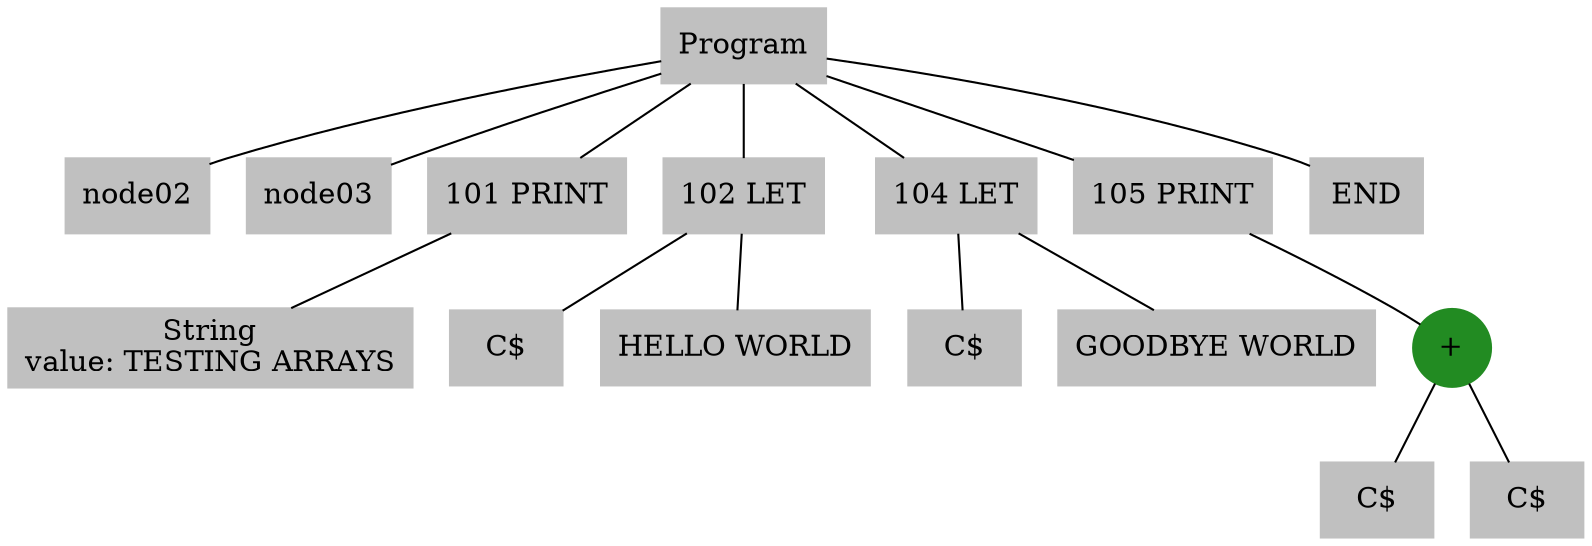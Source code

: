 digraph AST {
        node [color=silver shape=box style=filled]
        edge [arrowhead=none]
        node01 [label=Program]
        node01 -> node02
        node01 -> node03
        node04 [label="101 PRINT"]
        node05 [label="String
value: TESTING ARRAYS"]
        node04 -> node05
        node01 -> node04
        node06 [label="102 LET"]
        node07 [label="C$"]
        node06 -> node07
        node06 -> "HELLO WORLD"
        node01 -> node06
        node08 [label="104 LET"]
        node09 [label="C$"]
        node08 -> node09
        node08 -> "GOODBYE WORLD"
        node01 -> node08
        node10 [label="105 PRINT"]
        node11 [label="+" color=forestgreen shape=circle]
        node12 [label="C$"]
        node11 -> node12
        node13 [label="C$"]
        node11 -> node13
        node10 -> node11
        node01 -> node10
        node14 [label=END]
        node01 -> node14
}

